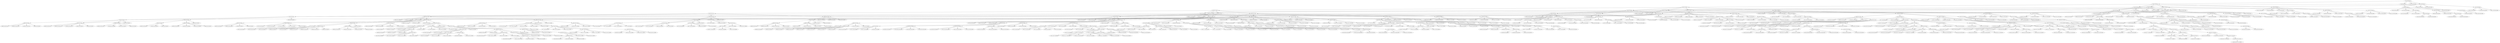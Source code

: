 strict digraph sapling5 {
overlap = none;
// 6: 5 1 1 1 1 1
54 [label="5 4 1 0 0 0 0 n:3"];
54 -> 466514
54 -> 466282
54 -> 466281
54 -> 465965
466514 [label="5 4 3 1 0 0 0 n:3"];
466514 -> 467000
466514 -> 466459
466514 -> 466934
466514 -> 466867
466514 -> 466213
467000 [label="5 4 3 3 1 0 0 n:3"];
467000 -> 467065
467000 -> 466513
467000 -> 466999
467000 -> 466933
467000 -> 466280
467065 [label="5 4 3 3 3 1 0 n:3"];
467065 -> 509271
467065 -> 509215
467065 -> 509135
467065 -> 509067
467065 -> 508998
509271 [label="5 4 3 3 3 3 1 n:3"];
509271 -> 509270
509271 -> 509214
509271 -> 509134
509271 -> 509066
509270 [label="5 4 4 3 3 3 3 n:5"];
509270 -> 511803
509270 -> 511802
509270 -> 511801
511803 [label="8 5 4 4 3 3 3 n:5"];
511803 -> 515658
511803 -> 515613
511803 -> 515577
511803 -> 515576
515658 [label="8 8 5 4 4 3 3 n:6"];
515658 -> 515698
515658 -> 515697
515658 -> 515696
515658 -> 515695
515698 [label="9 8 8 5 4 4 3 h:(11,5)"];
515697 [label="10 8 8 5 4 3 3 h:(11,5)"];
515696 [label="11 8 8 4 4 3 3 h:(11,5)"];
515695 [label="14 8 5 4 4 3 3 h:(8,7)"];
515613 [label="9 8 5 4 3 3 3 n:6"];
515613 -> 515657
515613 -> 515656
515613 -> 515655
515613 -> 515654
515613 -> 515653
515657 [label="9 9 8 5 4 3 3 h:(11,5)"];
515656 [label="10 9 8 5 3 3 3 h:(11,5)"];
515655 [label="11 9 8 4 3 3 3 h:(11,5)"];
515654 [label="14 9 5 4 3 3 3 h:(8,7)"];
515653 [label="15 8 5 4 3 3 3 h:(8,7)"];
515577 [label="10 8 4 4 3 3 3 n:6"];
515577 -> 515612
515577 -> 515611
515577 -> 515610
515577 -> 515609
515612 [label="10 9 8 4 4 3 3 h:(11,5)"];
515611 [label="10 10 8 4 3 3 3 h:(9,6)"];
515610 [label="14 10 4 4 3 3 3 h:(8,7)"];
515609 [label="16 8 4 4 3 3 3 h:(8,7)"];
515576 [label="13 5 4 4 3 3 3 h:(8,7)"];
511802 [label="9 5 4 3 3 3 3 n:5"];
511802 -> 515613
511802 -> 515775
511802 -> 515740
511802 -> 515739
515775 [label="9 9 5 3 3 3 3 n:6"];
515775 -> 515805
515775 -> 515804
515775 -> 515803
515805 [label="9 9 9 5 3 3 3 h:(10,5)"];
515804 [label="11 9 9 3 3 3 3 h:(10,5)"];
515803 [label="15 9 5 3 3 3 3 h:(8,7)"];
515740 [label="10 9 4 3 3 3 3 n:6"];
515740 -> 515774
515740 -> 515773
515740 -> 515772
515740 -> 515771
515774 [label="10 9 9 4 3 3 3 h:(10,5)"];
515773 [label="10 10 9 3 3 3 3 h:(9,6)"];
515772 [label="15 10 4 3 3 3 3 h:(9,6)"];
515771 [label="16 9 4 3 3 3 3 h:(8,7)"];
515739 [label="14 5 4 3 3 3 3 h:(8,7)"];
511801 [label="10 4 4 3 3 3 3 h:(9,7)"];
509214 [label="6 5 4 3 3 3 1 n:3"];
509214 -> 512041
509214 -> 512518
509214 -> 512517
509214 -> 512453
509214 -> 512389
512041 [label="6 5 4 4 3 3 3 n:3"];
512041 -> 512096
512041 -> 512040
512041 -> 511984
512041 -> 512095
512096 [label="6 6 5 4 4 3 3 n:6"];
512096 -> 515847
512096 -> 515846
512096 -> 515845
512096 -> 515844
515847 [label="9 6 6 5 4 4 3 h:(14,4)"];
515846 [label="10 6 6 5 4 3 3 h:(14,4)"];
515845 [label="11 6 6 4 4 3 3 h:(8,7)"];
515844 [label="12 6 5 4 4 3 3 h:(8,7)"];
512040 [label="7 6 5 4 3 3 3 n:6"];
512040 -> 515895
512040 -> 515894
512040 -> 515893
512040 -> 515892
512040 -> 515891
515895 [label="9 7 6 5 4 3 3 h:(14,4)"];
515894 [label="10 7 6 5 3 3 3 h:(14,4)"];
515893 [label="11 7 6 4 3 3 3 h:(8,7)"];
515892 [label="12 7 5 4 3 3 3 h:(8,7)"];
515891 [label="13 6 5 4 3 3 3 h:(8,7)"];
511984 [label="8 6 4 4 3 3 3 n:4"];
511984 -> 516018
511984 -> 515978
511984 -> 515942
511984 -> 515941
516018 [label="8 7 6 4 4 3 3 n:6"];
516018 -> 516063
516018 -> 516062
516018 -> 516061
516018 -> 516060
516018 -> 516059
516063 [label="9 8 7 6 4 4 3 h:(13,4)"];
516062 [label="10 8 7 6 4 3 3 h:(13,4)"];
516061 [label="12 8 7 4 4 3 3 h:(8,7)"];
516060 [label="13 8 6 4 4 3 3 h:(8,7)"];
516059 [label="14 7 6 4 4 3 3 h:(8,7)"];
515978 [label="8 8 6 4 3 3 3 n:6"];
515978 -> 516017
515978 -> 516016
515978 -> 516015
515978 -> 516014
516017 [label="9 8 8 6 4 3 3 h:(11,5)"];
516016 [label="10 8 8 6 3 3 3 h:(11,5)"];
516015 [label="12 8 8 4 3 3 3 h:(11,5)"];
516014 [label="14 8 6 4 3 3 3 h:(8,7)"];
515942 [label="10 8 4 4 3 3 3 n:6"];
515942 -> 515977
515942 -> 515976
515942 -> 515975
515942 -> 515974
515977 [label="10 9 8 4 4 3 3 h:(11,5)"];
515976 [label="10 10 8 4 3 3 3 h:(11,5)"];
515975 [label="14 10 4 4 3 3 3 h:(8,7)"];
515974 [label="16 8 4 4 3 3 3 h:(8,7)"];
515941 [label="12 6 4 4 3 3 3 h:(8,7)"];
512095 [label="9 5 4 4 3 3 3 n:6"];
512095 -> 516102
512095 -> 516101
512095 -> 516100
512095 -> 516099
516102 [label="9 9 5 4 4 3 3 h:(10,6)"];
516101 [label="10 9 5 4 3 3 3 h:(10,6)"];
516100 [label="11 9 4 4 3 3 3 h:(8,7)"];
516099 [label="15 5 4 4 3 3 3 h:(8,7)"];
512518 [label="6 6 5 4 3 3 1 h:FN (0)"];
512517 [label="7 6 5 3 3 3 1 h:FN (0)"];
512453 [label="8 6 4 3 3 3 1 n:3"];
512453 -> 511984
512453 -> 512516
512453 -> 512515
512453 -> 512450
512453 -> 512514
512516 [label="8 6 6 4 3 3 1 h:(13,5)"];
512515 [label="8 7 6 3 3 3 1 h:(13,5)"];
512450 [label="9 8 4 3 3 3 1 h:(11,6)"];
512514 [label="11 6 4 3 3 3 1 n:3"];
512514 -> 516508
512514 -> 516447
512514 -> 516388
512514 -> 516387
512514 -> 516326
516508 [label="11 6 4 4 3 3 3 h:(8,7)"];
516447 [label="11 6 6 4 3 3 1 n:3"];
516447 -> 516507
516447 -> 516506
516447 -> 516445
516447 -> 516505
516447 -> 516385
516507 [label="11 6 6 4 4 3 3 h:(8,7)"];
516506 [label="11 6 6 6 4 3 1 h:(13,4)"];
516445 [label="11 7 6 6 3 3 1 h:(13,4)"];
516505 [label="11 9 6 4 3 3 1 h:(10,6)"];
516385 [label="14 6 6 4 3 3 1 n:5"];
516385 -> 518154
516385 -> 518153
516385 -> 518152
516385 -> 518151
518154 [label="14 6 6 6 4 3 3 h:(13,4)"];
518153 [label="14 8 6 6 4 3 1 h:(13,4)"];
518152 [label="14 9 6 6 3 3 1 h:(13,4)"];
518151 [label="14 11 6 4 3 3 1 n:8"];
518151 -> 520379
518151 -> 520378
518151 -> 520377
518151 -> 520376
520379 [label="14 11 9 6 4 3 3 h:(8,6)"];
520378 [label="14 11 11 6 4 3 1 h:(9,5)"];
520377 [label="14 12 11 6 3 3 1 h:(9,5)"];
520376 [label="14 14 11 4 3 3 1 h:(9,5)"];
516388 [label="11 7 6 3 3 3 1 n:3"];
516388 -> 516446
516388 -> 516445
516388 -> 516444
516388 -> 516443
516388 -> 516384
516446 [label="11 7 6 4 3 3 3 h:(8,7)"];
516444 [label="11 9 7 3 3 3 1 h:(10,6)"];
516443 [label="11 10 6 3 3 3 1 h:(9,6)"];
516384 [label="14 7 6 3 3 3 1 n:5"];
516384 -> 518432
516384 -> 518431
516384 -> 518430
516384 -> 518429
518432 [label="14 7 6 6 3 3 3 h:(13,4)"];
518431 [label="14 8 7 6 3 3 1 h:(13,4)"];
518430 [label="14 11 7 3 3 3 1 n:8"];
518430 -> 520404
518430 -> 520403
518430 -> 520402
520404 [label="14 11 9 7 3 3 3 h:(8,6)"];
520403 [label="14 11 11 7 3 3 1 h:(9,5)"];
520402 [label="15 14 11 3 3 3 1 h:(9,5)"];
518429 [label="14 12 6 3 3 3 1 n:8"];
518429 -> 520429
518429 -> 520377
518429 -> 520428
520429 [label="14 12 9 6 3 3 3 h:(8,6)"];
520428 [label="14 14 12 3 3 3 1 h:(9,5)"];
516387 [label="11 9 4 3 3 3 1 h:(10,6)"];
516326 [label="14 6 4 3 3 3 1 n:5"];
516326 -> 516374
516326 -> 516373
516326 -> 516372
516326 -> 516371
516374 [label="14 6 6 4 3 3 3 h:(8,7)"];
516373 [label="14 8 6 4 3 3 1 n:5"];
516373 -> 518766
516373 -> 518765
516373 -> 518764
516373 -> 518763
516373 -> 518762
518766 [label="14 8 6 6 4 3 3 h:(13,4)"];
518765 [label="14 8 8 6 4 3 1 h:(13,4)"];
518764 [label="14 9 8 6 3 3 1 h:(13,4)"];
518763 [label="14 11 8 4 3 3 1 n:8"];
518763 -> 520460
518763 -> 520459
518763 -> 520458
518763 -> 520457
520460 [label="14 11 9 8 4 3 3 h:(11,4)"];
520459 [label="14 11 11 8 4 3 1 h:(9,5)"];
520458 [label="14 12 11 8 3 3 1 h:(9,5)"];
520457 [label="16 14 11 4 3 3 1 h:(9,5)"];
518762 [label="14 13 6 4 3 3 1 n:7"];
518762 -> 520498
518762 -> 520497
518762 -> 520496
518762 -> 520495
520498 [label="14 13 8 6 4 3 3 n:7"];
520498 -> 521268
520498 -> 521267
520498 -> 521266
520498 -> 521265
521268 [label="14 13 10 8 6 4 3 h:(13,3)"];
521267 [label="14 13 11 8 6 3 3 h:(8,5)"];
521266 [label="14 13 13 8 4 3 3 h:(8,5)"];
521265 [label="15 14 13 6 4 3 3 h:(8,5)"];
520497 [label="14 13 10 6 4 3 1 h:(9,5)"];
520496 [label="14 13 11 6 3 3 1 h:(9,5)"];
520495 [label="14 13 13 4 3 3 1 h:(9,5)"];
516372 [label="14 9 6 3 3 3 1 n:5"];
516372 -> 518808
516372 -> 518764
516372 -> 518807
516372 -> 518806
518808 [label="14 9 6 6 3 3 3 h:(13,4)"];
518807 [label="14 11 9 3 3 3 1 h:(10,5)"];
518806 [label="14 14 6 3 3 3 1 n:7"];
518806 -> 520538
518806 -> 520537
518806 -> 520536
520538 [label="14 14 8 6 3 3 3 n:7"];
520538 -> 521294
520538 -> 521293
520538 -> 521292
521294 [label="14 14 10 8 6 3 3 h:(13,3)"];
521293 [label="14 14 13 8 3 3 3 h:(8,5)"];
521292 [label="15 14 14 6 3 3 3 h:(8,5)"];
520537 [label="14 14 10 6 3 3 1 h:(9,5)"];
520536 [label="14 14 13 3 3 3 1 h:(9,5)"];
516371 [label="14 11 4 3 3 3 1 h:(9,6)"];
512389 [label="9 5 4 3 3 3 1 n:4"];
512389 -> 512447
512389 -> 512446
512389 -> 512445
512389 -> 512444
512389 -> 512443
512447 [label="9 5 5 4 3 3 3 n:6"];
512447 -> 516547
512447 -> 516546
512447 -> 516545
512447 -> 516544
516547 [label="9 9 5 5 4 3 3 h:(14,4)"];
516546 [label="10 9 5 5 3 3 3 h:(10,6)"];
516545 [label="11 9 5 4 3 3 3 h:(8,7)"];
516544 [label="15 5 5 4 3 3 3 h:(8,7)"];
512446 [label="9 7 5 4 3 3 1 n:4"];
512446 -> 516615
512446 -> 516614
512446 -> 516613
512446 -> 516612
512446 -> 516611
512446 -> 516610
516615 [label="9 7 5 5 4 3 3 h:(14,4)"];
516614 [label="9 7 7 5 4 3 1 h:(14,4)"];
516613 [label="9 8 7 5 3 3 1 h:(14,4)"];
516612 [label="9 9 7 4 3 3 1 h:(10,6)"];
516611 [label="11 9 5 4 3 3 1 h:(10,6)"];
516610 [label="13 7 5 4 3 3 1 n:6"];
516610 -> 518858
516610 -> 518857
516610 -> 518856
516610 -> 518855
516610 -> 518854
518858 [label="13 7 7 5 4 3 3 h:(14,4)"];
518857 [label="13 9 7 5 4 3 1 h:(14,4)"];
518856 [label="13 10 7 5 3 3 1 h:(14,4)"];
518855 [label="13 11 7 4 3 3 1 n:8"];
518855 -> 520578
518855 -> 520577
518855 -> 520576
518855 -> 520575
520578 [label="13 11 9 7 4 3 3 h:(8,6)"];
520577 [label="13 11 11 7 4 3 1 h:(9,5)"];
520576 [label="13 12 11 7 3 3 1 h:(9,5)"];
520575 [label="15 13 11 4 3 3 1 h:(9,5)"];
518854 [label="13 13 5 4 3 3 1 n:8"];
518854 -> 520612
518854 -> 520611
518854 -> 520610
518854 -> 520609
520612 [label="13 13 9 5 4 3 3 h:(8,6)"];
520611 [label="13 13 11 5 4 3 1 h:(9,5)"];
520610 [label="13 13 12 5 3 3 1 h:(9,5)"];
520609 [label="13 13 13 4 3 3 1 h:(9,5)"];
512445 [label="9 8 5 3 3 3 1 h:(11,6)"];
512444 [label="9 9 4 3 3 3 1 h:(10,6)"];
512443 [label="13 5 4 3 3 3 1 n:6"];
512443 -> 516658
512443 -> 516597
512443 -> 516657
512443 -> 516656
516658 [label="13 7 5 4 3 3 3 h:(8,7)"];
516597 [label="13 9 5 4 3 3 1 h:(10,6)"];
516657 [label="13 10 5 3 3 3 1 h:(9,6)"];
516656 [label="13 11 4 3 3 3 1 h:(9,6)"];
509134 [label="7 5 3 3 3 3 1 n:3"];
509134 -> 511985
509134 -> 512517
509134 -> 512701
509134 -> 512700
511985 [label="7 5 4 3 3 3 3 n:4"];
511985 -> 512036
511985 -> 512035
511985 -> 512034
511985 -> 512033
512036 [label="7 7 5 4 3 3 3 n:6"];
512036 -> 516601
512036 -> 516697
512036 -> 516696
512036 -> 516658
516601 [label="9 7 7 5 4 3 3 h:(14,4)"];
516697 [label="10 7 7 5 3 3 3 h:(14,4)"];
516696 [label="11 7 7 4 3 3 3 h:(8,7)"];
512035 [label="8 7 5 3 3 3 3 n:6"];
512035 -> 516734
512035 -> 516733
512035 -> 516732
512035 -> 516731
516734 [label="9 8 7 5 3 3 3 h:(14,4)"];
516733 [label="11 8 7 3 3 3 3 h:(8,7)"];
516732 [label="13 8 5 3 3 3 3 h:(8,7)"];
516731 [label="14 7 5 3 3 3 3 h:(8,7)"];
512034 [label="9 7 4 3 3 3 3 n:6"];
512034 -> 516771
512034 -> 516770
512034 -> 516769
512034 -> 516768
516771 [label="9 9 7 4 3 3 3 h:(10,6)"];
516770 [label="10 9 7 3 3 3 3 h:(10,6)"];
516769 [label="13 9 4 3 3 3 3 h:(10,6)"];
516768 [label="15 7 4 3 3 3 3 h:(8,7)"];
512033 [label="11 5 4 3 3 3 3 h:(8,7)"];
512701 [label="8 7 3 3 3 3 1 n:4"];
512701 -> 512035
512701 -> 512748
512701 -> 512747
512701 -> 512746
512748 [label="8 7 7 3 3 3 1 h:(12,5)"];
512747 [label="11 8 3 3 3 3 1 h:(11,6)"];
512746 [label="12 7 3 3 3 3 1 n:7"];
512746 -> 516800
512746 -> 516799
512746 -> 516798
516800 [label="12 8 7 3 3 3 3 n:7"];
516800 -> 519046
516800 -> 519045
516800 -> 519044
519046 [label="12 10 8 7 3 3 3 h:(12,4)"];
519045 [label="14 12 8 3 3 3 3 h:(8,6)"];
519044 [label="15 12 7 3 3 3 3 h:(8,6)"];
516799 [label="12 10 7 3 3 3 1 h:(9,6)"];
516798 [label="14 12 3 3 3 3 1 h:(9,6)"];
512700 [label="10 5 3 3 3 3 1 h:(9,7)"];
509066 [label="8 4 3 3 3 3 1 n:5"];
509066 -> 512797
509066 -> 512796
509066 -> 512795
509066 -> 512794
512797 [label="8 6 4 3 3 3 3 n:5"];
512797 -> 516893
512797 -> 516858
512797 -> 516857
512797 -> 516856
516893 [label="8 8 6 4 3 3 3 n:6"];
516893 -> 516932
516893 -> 516931
516893 -> 516930
516893 -> 516929
516932 [label="9 8 8 6 4 3 3 h:(11,5)"];
516931 [label="10 8 8 6 3 3 3 h:(11,5)"];
516930 [label="12 8 8 4 3 3 3 h:(11,5)"];
516929 [label="14 8 6 4 3 3 3 h:(8,7)"];
516858 [label="9 8 6 3 3 3 3 n:6"];
516858 -> 516892
516858 -> 516891
516858 -> 516890
516858 -> 516889
516892 [label="9 9 8 6 3 3 3 h:(11,5)"];
516891 [label="12 9 8 3 3 3 3 h:(11,5)"];
516890 [label="14 9 6 3 3 3 3 h:(8,7)"];
516889 [label="15 8 6 3 3 3 3 h:(8,7)"];
516857 [label="11 8 4 3 3 3 3 h:(8,7)"];
516856 [label="13 6 4 3 3 3 3 h:(8,7)"];
512796 [label="8 8 4 3 3 3 1 h:(11,6)"];
512795 [label="9 8 3 3 3 3 1 h:(11,6)"];
512794 [label="13 4 3 3 3 3 1 h:(9,7)"];
509215 [label="5 4 4 3 3 3 0 n:3"];
509215 -> 509270
509215 -> 509213
509215 -> 509133
509215 -> 509065
509213 [label="6 5 4 4 3 3 0 n:3"];
509213 -> 512041
509213 -> 513328
509213 -> 513327
509213 -> 513263
509213 -> 513198
513328 [label="6 6 5 4 4 3 0 h:(14,5)"];
513327 [label="7 6 5 4 3 3 0 h:(14,5)"];
513263 [label="8 6 4 4 3 3 0 n:4"];
513263 -> 513322
513263 -> 513321
513263 -> 513320
513263 -> 513319
513263 -> 513318
513322 [label="8 6 4 4 4 3 3 n:5"];
513322 -> 516976
513322 -> 516975
513322 -> 516974
513322 -> 516973
516976 [label="8 8 6 4 4 4 3 n:5"];
516976 -> 519090
516976 -> 519089
516976 -> 519088
516976 -> 519087
519090 [label="8 8 8 6 4 4 4 h:(13,4)"];
519089 [label="9 8 8 6 4 4 3 h:(11,5)"];
519088 [label="11 8 8 4 4 4 3 h:(8,7)"];
519087 [label="13 8 6 4 4 4 3 h:(8,7)"];
516975 [label="9 8 6 4 4 3 3 n:5"];
516975 -> 519089
516975 -> 519138
516975 -> 519137
516975 -> 519136
516975 -> 519135
519138 [label="9 9 8 6 4 3 3 h:(13,4)"];
519137 [label="11 9 8 4 4 3 3 h:(11,5)"];
519136 [label="13 9 6 4 4 3 3 h:(8,7)"];
519135 [label="14 8 6 4 4 3 3 h:(8,7)"];
516974 [label="11 8 4 4 4 3 3 h:(8,7)"];
516973 [label="13 6 4 4 4 3 3 h:(8,7)"];
513321 [label="8 7 6 4 4 3 0 h:(13,5)"];
513320 [label="8 8 6 4 3 3 0 h:(13,5)"];
513319 [label="10 8 4 4 3 3 0 h:(11,6)"];
513318 [label="12 6 4 4 3 3 0 n:7"];
513318 -> 517018
513318 -> 517017
513318 -> 517016
513318 -> 517015
517018 [label="12 7 6 4 4 3 3 n:7"];
517018 -> 519173
517018 -> 519172
517018 -> 519171
517018 -> 519170
519173 [label="12 10 7 6 4 4 3 h:(13,4)"];
519172 [label="12 11 7 6 4 3 3 h:(8,6)"];
519171 [label="13 12 7 4 4 3 3 h:(8,6)"];
519170 [label="14 12 6 4 4 3 3 h:(8,6)"];
517017 [label="12 10 6 4 4 3 0 n:9"];
517017 -> 519201
517017 -> 519200
517017 -> 519199
517017 -> 519198
519201 [label="12 10 9 6 4 4 3 h:(10,5)"];
519200 [label="12 12 10 6 4 4 0 h:(10,5)"];
519199 [label="13 12 10 6 4 3 0 h:(10,5)"];
519198 [label="15 12 10 4 4 3 0 h:(10,5)"];
517016 [label="12 11 6 4 3 3 0 n:9"];
517016 -> 519229
517016 -> 519228
517016 -> 519227
517016 -> 519226
519229 [label="12 11 9 6 4 3 3 h:(10,5)"];
519228 [label="12 12 11 6 4 3 0 h:(10,5)"];
519227 [label="13 12 11 6 3 3 0 h:(10,5)"];
519226 [label="15 12 11 4 3 3 0 h:(10,5)"];
517015 [label="13 12 4 4 3 3 0 n:9"];
517015 -> 519253
517015 -> 519252
517015 -> 519251
519253 [label="13 12 9 4 4 3 3 h:(10,5)"];
519252 [label="13 12 12 4 4 3 0 h:(10,5)"];
519251 [label="13 13 12 4 3 3 0 h:(10,5)"];
513198 [label="9 5 4 4 3 3 0 n:4"];
513198 -> 513257
513198 -> 513256
513198 -> 513255
513198 -> 513254
513198 -> 513253
513257 [label="9 5 4 4 4 3 3 n:6"];
513257 -> 517074
513257 -> 517073
513257 -> 517072
513257 -> 517071
517074 [label="9 9 5 4 4 4 3 h:(10,6)"];
517073 [label="10 9 5 4 4 3 3 h:(10,6)"];
517072 [label="11 9 4 4 4 3 3 h:(10,6)"];
517071 [label="15 5 4 4 4 3 3 h:(8,7)"];
513256 [label="9 7 5 4 4 3 0 n:4"];
513256 -> 517142
513256 -> 517141
513256 -> 517140
513256 -> 517139
513256 -> 517138
513256 -> 517137
517142 [label="9 7 5 4 4 4 3 n:6"];
517142 -> 519298
517142 -> 519297
517142 -> 519296
517142 -> 519295
517142 -> 519294
519298 [label="9 9 7 5 4 4 4 h:(14,4)"];
519297 [label="10 9 7 5 4 4 3 h:(14,4)"];
519296 [label="11 9 7 4 4 4 3 h:(8,7)"];
519295 [label="13 9 5 4 4 4 3 h:(8,7)"];
519294 [label="15 7 5 4 4 4 3 h:(8,7)"];
517141 [label="9 7 7 5 4 4 0 h:(14,4)"];
517140 [label="9 8 7 5 4 3 0 h:(14,4)"];
517139 [label="9 9 7 4 4 3 0 h:(10,6)"];
517138 [label="11 9 5 4 4 3 0 h:(10,6)"];
517137 [label="13 7 5 4 4 3 0 n:6"];
517137 -> 519348
517137 -> 519347
517137 -> 519346
517137 -> 519345
517137 -> 519344
519348 [label="13 7 6 5 4 4 3 h:(14,4)"];
519347 [label="13 9 7 5 4 4 0 h:(14,4)"];
519346 [label="13 10 7 5 4 3 0 h:(14,4)"];
519345 [label="13 11 7 4 4 3 0 n:8"];
519345 -> 520644
519345 -> 520643
519345 -> 520642
519345 -> 520641
520644 [label="13 11 8 7 4 4 3 h:(8,6)"];
520643 [label="13 11 11 7 4 4 0 n:8"];
520643 -> 521319
520643 -> 521318
520643 -> 521317
521319 [label="13 11 11 8 7 4 4 h:(8,5)"];
521318 [label="13 12 11 11 7 4 0 h:(10,4)"];
521317 [label="15 13 11 11 4 4 0 h:(10,4)"];
520642 [label="13 12 11 7 4 3 0 n:8"];
520642 -> 521350
520642 -> 521318
520642 -> 521349
520642 -> 521348
521350 [label="13 12 11 8 7 4 3 h:(8,5)"];
521349 [label="13 12 12 11 7 3 0 h:(10,4)"];
521348 [label="15 13 12 11 4 3 0 h:(10,4)"];
520641 [label="15 13 11 4 4 3 0 n:8"];
520641 -> 521373
520641 -> 521317
520641 -> 521348
521373 [label="15 13 11 8 4 4 3 h:(8,5)"];
519344 [label="13 13 5 4 4 3 0 n:6"];
519344 -> 520699
519344 -> 520698
519344 -> 520697
519344 -> 520653
520699 [label="13 13 6 5 4 4 3 h:(8,6)"];
520698 [label="13 13 9 5 4 4 0 h:(10,5)"];
520697 [label="13 13 10 5 4 3 0 h:(10,5)"];
520653 [label="13 13 11 4 4 3 0 h:(10,5)"];
513255 [label="9 8 5 4 3 3 0 h:(11,6)"];
513254 [label="9 9 4 4 3 3 0 h:(10,6)"];
513253 [label="13 5 4 4 3 3 0 n:6"];
513253 -> 517184
513253 -> 517124
513253 -> 517183
513253 -> 517182
517184 [label="13 6 5 4 4 3 3 h:(8,7)"];
517124 [label="13 9 5 4 4 3 0 h:(10,6)"];
517183 [label="13 10 5 4 3 3 0 h:(10,6)"];
517182 [label="13 11 4 4 3 3 0 h:(10,6)"];
509133 [label="7 5 4 3 3 3 0 n:3"];
509133 -> 511985
509133 -> 513327
509133 -> 513675
509133 -> 513614
509133 -> 513585
513675 [label="7 7 5 3 3 3 0 h:(14,5)"];
513614 [label="8 7 4 3 3 3 0 n:4"];
513614 -> 511980
513614 -> 513670
513614 -> 513669
513614 -> 513668
513614 -> 513667
511980 [label="8 7 4 4 3 3 3 n:5"];
511980 -> 517227
511980 -> 517226
511980 -> 517225
511980 -> 517224
517227 [label="8 8 7 4 4 3 3 n:5"];
517227 -> 519663
517227 -> 519662
517227 -> 519661
517227 -> 519660
519663 [label="8 8 8 7 4 4 3 h:(11,5)"];
519662 [label="9 8 8 7 4 3 3 h:(11,5)"];
519661 [label="12 8 8 4 4 3 3 h:(11,5)"];
519660 [label="13 8 7 4 4 3 3 h:(8,7)"];
517226 [label="9 8 7 4 3 3 3 n:5"];
517226 -> 519662
517226 -> 519710
517226 -> 519709
517226 -> 519708
517226 -> 519707
519710 [label="9 9 8 7 3 3 3 h:(11,5)"];
519709 [label="12 9 8 4 3 3 3 h:(11,5)"];
519708 [label="13 9 7 4 3 3 3 h:(8,7)"];
519707 [label="14 8 7 4 3 3 3 h:(8,7)"];
517225 [label="12 8 4 4 3 3 3 h:(8,7)"];
517224 [label="13 7 4 4 3 3 3 h:(8,7)"];
513670 [label="8 7 7 4 3 3 0 h:(12,5)"];
513669 [label="8 8 7 3 3 3 0 h:(12,5)"];
513668 [label="11 8 4 3 3 3 0 h:(11,6)"];
513667 [label="12 7 4 3 3 3 0 n:7"];
513667 -> 517268
513667 -> 517267
513667 -> 517266
513667 -> 517265
517268 [label="12 7 7 4 3 3 3 n:7"];
517268 -> 519739
517268 -> 519738
517268 -> 519737
519739 [label="12 10 7 7 4 3 3 h:(12,4)"];
519738 [label="12 11 7 7 3 3 3 h:(12,4)"];
519737 [label="14 12 7 4 3 3 3 h:(8,6)"];
517267 [label="12 10 7 4 3 3 0 n:9"];
517267 -> 519766
517267 -> 519765
517267 -> 519764
517267 -> 519763
519766 [label="12 10 9 7 4 3 3 h:(10,5)"];
519765 [label="12 12 10 7 4 3 0 h:(10,5)"];
519764 [label="13 12 10 7 3 3 0 h:(10,5)"];
519763 [label="16 12 10 4 3 3 0 h:(10,5)"];
517266 [label="12 11 7 3 3 3 0 n:9"];
517266 -> 519787
517266 -> 519786
517266 -> 519785
519787 [label="12 11 9 7 3 3 3 h:(10,5)"];
519786 [label="12 12 11 7 3 3 0 h:(10,5)"];
519785 [label="16 12 11 3 3 3 0 h:(10,5)"];
517265 [label="14 12 4 3 3 3 0 n:9"];
517265 -> 519811
517265 -> 519810
517265 -> 519809
519811 [label="14 12 9 4 3 3 3 h:(10,5)"];
519810 [label="14 12 12 4 3 3 0 h:(10,5)"];
519809 [label="14 13 12 3 3 3 0 h:(10,5)"];
513585 [label="10 5 4 3 3 3 0 n:9"];
513585 -> 512419
513585 -> 513613
513585 -> 513612
513585 -> 513611
512419 [label="10 9 5 4 3 3 3 h:(10,6)"];
513613 [label="12 10 5 4 3 3 0 h:(10,6)"];
513612 [label="13 10 5 3 3 3 0 h:(10,6)"];
513611 [label="14 10 4 3 3 3 0 h:(10,6)"];
509065 [label="8 4 4 3 3 3 0 n:5"];
509065 -> 511803
509065 -> 513720
509065 -> 513719
509065 -> 513718
513720 [label="8 8 4 4 3 3 0 h:(11,6)"];
513719 [label="9 8 4 3 3 3 0 h:(11,6)"];
513718 [label="13 4 4 3 3 3 0 n:6"];
513718 -> 517321
513718 -> 517320
513718 -> 517319
517321 [label="13 6 4 4 3 3 3 h:(8,7)"];
517320 [label="13 9 4 4 3 3 0 n:6"];
517320 -> 519851
517320 -> 519850
517320 -> 519849
517320 -> 519848
519851 [label="13 9 6 4 4 3 3 h:(8,7)"];
519850 [label="13 9 9 4 4 3 0 h:(10,5)"];
519849 [label="13 10 9 4 3 3 0 h:(10,5)"];
519848 [label="15 13 4 4 3 3 0 n:7"];
519848 -> 520731
519848 -> 520730
519848 -> 520729
520731 [label="15 13 7 4 4 3 3 h:(8,6)"];
520730 [label="15 13 10 4 4 3 0 n:9"];
520730 -> 521397
520730 -> 521396
520730 -> 521395
521397 [label="15 13 10 9 4 4 3 h:(10,4)"];
521396 [label="15 13 12 10 4 4 0 h:(10,4)"];
521395 [label="15 13 13 10 4 3 0 h:(10,4)"];
520729 [label="15 13 11 4 3 3 0 n:9"];
520729 -> 521421
520729 -> 521420
520729 -> 521419
521421 [label="15 13 11 9 4 3 3 h:(10,4)"];
521420 [label="15 13 12 11 4 3 0 h:(10,4)"];
521419 [label="15 13 13 11 3 3 0 h:(10,4)"];
517319 [label="13 10 4 3 3 3 0 n:9"];
517319 -> 519875
517319 -> 519874
517319 -> 519873
519875 [label="13 10 9 4 3 3 3 h:(10,5)"];
519874 [label="13 12 10 4 3 3 0 h:(10,5)"];
519873 [label="13 13 10 3 3 3 0 h:(10,5)"];
509135 [label="6 5 4 3 3 1 0 n:3"];
509135 -> 509214
509135 -> 509213
509135 -> 509212
509135 -> 509132
509135 -> 509064
509135 -> 509211
509212 [label="6 6 5 4 3 1 0 h:(14,5)"];
509132 [label="7 6 5 3 3 1 0 h:(14,5)"];
509064 [label="8 6 4 3 3 1 0 n:3"];
509064 -> 512453
509064 -> 513263
509064 -> 514068
509064 -> 514067
509064 -> 514066
509064 -> 514031
514068 [label="8 6 6 4 3 1 0 h:(13,5)"];
514067 [label="8 7 6 3 3 1 0 h:(13,5)"];
514066 [label="9 8 4 3 3 1 0 h:(11,6)"];
514031 [label="11 6 4 3 3 1 0 n:9"];
514031 -> 514065
514031 -> 514064
514031 -> 514063
514031 -> 514062
514031 -> 514061
514065 [label="11 9 6 4 3 3 1 h:(10,6)"];
514064 [label="11 10 6 4 3 3 0 h:(10,6)"];
514063 [label="12 11 6 4 3 1 0 h:(10,6)"];
514062 [label="13 11 6 3 3 1 0 h:(10,6)"];
514061 [label="15 11 4 3 3 1 0 h:(10,6)"];
509211 [label="9 5 4 3 3 1 0 n:3"];
509211 -> 512389
509211 -> 513198
509211 -> 514395
509211 -> 514394
509211 -> 514066
509211 -> 514360
514395 [label="9 6 5 4 3 1 0 h:(14,5)"];
514394 [label="9 7 5 3 3 1 0 h:(14,5)"];
514360 [label="12 5 4 3 3 1 0 n:9"];
514360 -> 512418
514360 -> 513613
514360 -> 514393
514360 -> 514392
514360 -> 514391
512418 [label="12 9 5 4 3 3 1 h:(10,6)"];
514393 [label="12 12 5 4 3 1 0 h:(10,6)"];
514392 [label="13 12 5 3 3 1 0 h:(10,6)"];
514391 [label="14 12 4 3 3 1 0 h:(10,6)"];
509067 [label="7 5 3 3 3 1 0 n:3"];
509067 -> 509134
509067 -> 509133
509067 -> 509132
509067 -> 509063
509067 -> 509131
509063 [label="8 7 3 3 3 1 0 n:4"];
509063 -> 512801
509063 -> 513470
509063 -> 514477
509063 -> 514476
509063 -> 514449
512801 [label="8 7 4 3 3 3 1 n:4"];
512801 -> 511887
512801 -> 512858
512801 -> 512857
512801 -> 512856
512801 -> 512855
511887 [label="8 7 5 4 3 3 3 n:6"];
511887 -> 517493
511887 -> 517492
511887 -> 517491
511887 -> 517490
511887 -> 517489
517493 [label="9 8 7 5 4 3 3 h:(14,4)"];
517492 [label="10 8 7 5 3 3 3 h:(14,4)"];
517491 [label="11 8 7 4 3 3 3 h:(8,7)"];
517490 [label="13 8 5 4 3 3 3 h:(8,7)"];
517489 [label="14 7 5 4 3 3 3 h:(8,7)"];
512858 [label="8 7 7 4 3 3 1 h:(12,5)"];
512857 [label="8 8 7 3 3 3 1 h:(12,5)"];
512856 [label="11 8 4 3 3 3 1 n:8"];
512856 -> 517524
512856 -> 517523
512856 -> 517522
512856 -> 517521
517524 [label="11 9 8 4 3 3 3 h:(11,5)"];
517523 [label="11 11 8 4 3 3 1 h:(9,6)"];
517522 [label="12 11 8 3 3 3 1 h:(9,6)"];
517521 [label="16 11 4 3 3 3 1 h:(9,6)"];
512855 [label="12 7 4 3 3 3 1 n:7"];
512855 -> 517561
512855 -> 517560
512855 -> 517559
512855 -> 517558
517561 [label="12 8 7 4 3 3 3 n:7"];
517561 -> 519908
517561 -> 519907
517561 -> 519906
517561 -> 519905
519908 [label="12 10 8 7 4 3 3 h:(12,4)"];
519907 [label="12 11 8 7 3 3 3 h:(8,6)"];
519906 [label="14 12 8 4 3 3 3 h:(8,6)"];
519905 [label="15 12 7 4 3 3 3 h:(8,6)"];
517560 [label="12 10 7 4 3 3 1 h:(9,6)"];
517559 [label="12 11 7 3 3 3 1 h:(9,6)"];
517558 [label="14 12 4 3 3 3 1 h:(9,6)"];
513470 [label="8 7 5 3 3 3 0 n:4"];
513470 -> 511887
513470 -> 513524
513470 -> 513468
513470 -> 513523
513470 -> 513522
513524 [label="8 7 7 5 3 3 0 h:(14,4)"];
513468 [label="9 8 7 3 3 3 0 h:(12,5)"];
513523 [label="11 8 5 3 3 3 0 n:4"];
513523 -> 517633
513523 -> 517632
513523 -> 517631
513523 -> 517630
513523 -> 517629
517633 [label="11 8 5 4 3 3 3 h:(8,7)"];
517632 [label="11 8 7 5 3 3 0 h:(14,4)"];
517631 [label="11 9 8 3 3 3 0 h:(10,6)"];
517630 [label="12 11 5 3 3 3 0 h:(10,6)"];
517629 [label="15 8 5 3 3 3 0 n:5"];
517629 -> 519953
517629 -> 519952
517629 -> 519951
517629 -> 519950
519953 [label="15 8 5 5 3 3 3 h:(14,4)"];
519952 [label="15 8 8 5 3 3 0 h:(11,5)"];
519951 [label="15 10 8 3 3 3 0 h:(11,5)"];
519950 [label="15 13 5 3 3 3 0 n:6"];
519950 -> 520770
519950 -> 520769
519950 -> 520768
520770 [label="15 13 6 5 3 3 3 h:(8,6)"];
520769 [label="15 13 9 5 3 3 0 h:(10,5)"];
520768 [label="15 13 11 3 3 3 0 h:(10,5)"];
513522 [label="12 7 5 3 3 3 0 n:7"];
513522 -> 517669
513522 -> 517668
513522 -> 517667
513522 -> 517666
517669 [label="12 7 7 5 3 3 3 h:(14,4)"];
517668 [label="12 10 7 5 3 3 0 h:(14,4)"];
517667 [label="12 12 7 3 3 3 0 n:7"];
517667 -> 520068
517667 -> 520067
517667 -> 520066
520068 [label="12 12 7 7 3 3 3 h:(12,4)"];
520067 [label="12 12 10 7 3 3 0 h:(12,4)"];
520066 [label="14 12 12 3 3 3 0 h:(10,5)"];
517666 [label="14 12 5 3 3 3 0 n:7"];
517666 -> 520098
517666 -> 520097
517666 -> 520066
520098 [label="14 12 7 5 3 3 3 h:(8,6)"];
520097 [label="14 12 10 5 3 3 0 h:(10,5)"];
514477 [label="8 7 7 3 3 1 0 h:(12,5)"];
514476 [label="11 8 3 3 3 1 0 h:(11,6)"];
514449 [label="12 7 3 3 3 1 0 n:9"];
514449 -> 512588
514449 -> 514475
514449 -> 514474
514449 -> 514473
512588 [label="12 9 7 3 3 3 1 h:(10,6)"];
514475 [label="12 10 7 3 3 3 0 h:(10,6)"];
514474 [label="12 12 7 3 3 1 0 h:(10,6)"];
514473 [label="16 12 3 3 3 1 0 h:(10,6)"];
509131 [label="10 5 3 3 3 1 0 n:9"];
509131 -> 514536
509131 -> 514535
509131 -> 514534
509131 -> 514533
514536 [label="10 9 5 3 3 3 1 h:(10,6)"];
514535 [label="10 10 5 3 3 3 0 h:(10,6)"];
514534 [label="12 10 5 3 3 1 0 h:(10,6)"];
514533 [label="14 10 3 3 3 1 0 h:(10,6)"];
508998 [label="8 4 3 3 3 1 0 n:3"];
508998 -> 509066
508998 -> 509065
508998 -> 509064
508998 -> 509063
508998 -> 509062
509062 [label="11 4 3 3 3 1 0 n:9"];
509062 -> 514566
509062 -> 514565
509062 -> 514564
509062 -> 514563
514566 [label="11 9 4 3 3 3 1 h:(10,6)"];
514565 [label="11 10 4 3 3 3 0 h:(10,6)"];
514564 [label="12 11 4 3 3 1 0 h:(10,6)"];
514563 [label="13 11 3 3 3 1 0 h:(10,6)"];
466513 [label="5 4 4 3 3 0 0 n:3"];
466513 -> 509215
466513 -> 509718
466513 -> 509653
466513 -> 509598
509718 [label="6 5 4 4 3 0 0 n:3"];
509718 -> 509213
509718 -> 509784
509718 -> 509717
509718 -> 509652
509718 -> 509783
509784 [label="6 6 5 4 4 0 0 h:(14,5)"];
509717 [label="7 6 5 4 3 0 0 h:(14,5)"];
509652 [label="8 6 4 4 3 0 0 n:3"];
509652 -> 513263
509652 -> 514743
509652 -> 514742
509652 -> 514741
509652 -> 514712
514743 [label="8 6 6 4 4 0 0 h:(13,5)"];
514742 [label="8 7 6 4 3 0 0 h:(13,5)"];
514741 [label="9 8 4 4 3 0 0 h:(11,6)"];
514712 [label="11 6 4 4 3 0 0 n:9"];
514712 -> 514740
514712 -> 514739
514712 -> 514738
514712 -> 514737
514740 [label="11 9 6 4 4 3 0 h:(10,6)"];
514739 [label="12 11 6 4 4 0 0 h:(10,6)"];
514738 [label="13 11 6 4 3 0 0 h:(10,6)"];
514737 [label="15 11 4 4 3 0 0 h:(10,6)"];
509783 [label="9 5 4 4 3 0 0 n:3"];
509783 -> 513198
509783 -> 514976
509783 -> 514975
509783 -> 514741
509783 -> 514946
514976 [label="9 6 5 4 4 0 0 h:(14,5)"];
514975 [label="9 7 5 4 3 0 0 h:(14,5)"];
514946 [label="12 5 4 4 3 0 0 n:9"];
514946 -> 513227
514946 -> 514974
514946 -> 514973
514946 -> 514972
513227 [label="12 9 5 4 4 3 0 h:(10,6)"];
514974 [label="12 12 5 4 4 0 0 h:(10,6)"];
514973 [label="13 12 5 4 3 0 0 h:(10,6)"];
514972 [label="14 12 4 4 3 0 0 h:(10,6)"];
509653 [label="7 5 4 3 3 0 0 n:3"];
509653 -> 509133
509653 -> 509717
509653 -> 509716
509653 -> 509651
509653 -> 509715
509716 [label="7 7 5 3 3 0 0 h:(14,5)"];
509651 [label="8 7 4 3 3 0 0 n:3"];
509651 -> 513614
509651 -> 514742
509651 -> 515089
509651 -> 515088
509651 -> 515060
515089 [label="8 7 7 3 3 0 0 h:(12,5)"];
515088 [label="10 8 4 3 3 0 0 h:(11,6)"];
515060 [label="11 7 4 3 3 0 0 n:9"];
515060 -> 515087
515060 -> 515086
515060 -> 515085
515060 -> 515084
515087 [label="11 9 7 4 3 3 0 h:(10,6)"];
515086 [label="12 11 7 4 3 0 0 h:(10,6)"];
515085 [label="13 11 7 3 3 0 0 h:(10,6)"];
515084 [label="16 11 4 3 3 0 0 h:(10,6)"];
509715 [label="10 5 4 3 3 0 0 n:9"];
509715 -> 514103
509715 -> 515117
509715 -> 515116
509715 -> 515115
514103 [label="10 9 5 4 3 3 0 h:(10,6)"];
515117 [label="12 10 5 4 3 0 0 h:(10,6)"];
515116 [label="13 10 5 3 3 0 0 h:(10,6)"];
515115 [label="14 10 4 3 3 0 0 h:(10,6)"];
509598 [label="8 4 4 3 3 0 0 n:3"];
509598 -> 509065
509598 -> 509652
509598 -> 509651
509598 -> 509650
509650 [label="11 4 4 3 3 0 0 n:9"];
509650 -> 515141
509650 -> 515140
509650 -> 515139
515141 [label="11 9 4 4 3 3 0 h:(10,6)"];
515140 [label="12 11 4 4 3 0 0 h:(10,6)"];
515139 [label="13 11 4 3 3 0 0 h:(10,6)"];
466999 [label="6 5 4 3 1 0 0 n:3"];
466999 -> 509135
466999 -> 509718
466999 -> 510185
466999 -> 510184
466999 -> 510110
466999 -> 510036
510185 [label="6 6 5 4 1 0 0 h:(14,5)"];
510184 [label="7 6 5 3 1 0 0 h:(14,5)"];
510110 [label="8 6 4 3 1 0 0 n:5"];
510110 -> 509200
510110 -> 510173
510110 -> 510172
510110 -> 510171
510110 -> 510170
510110 -> 510169
509200 [label="8 6 5 4 3 1 0 h:(14,5)"];
510173 [label="8 6 6 4 3 0 0 h:(13,5)"];
510172 [label="8 8 6 4 1 0 0 h:(11,6)"];
510171 [label="9 8 6 3 1 0 0 h:(11,6)"];
510170 [label="11 8 4 3 1 0 0 h:(11,6)"];
510169 [label="13 6 4 3 1 0 0 n:6"];
510169 -> 515193
510169 -> 515192
510169 -> 515191
510169 -> 515190
510169 -> 515189
515193 [label="13 6 6 4 3 1 0 h:(13,5)"];
515192 [label="13 7 6 4 3 0 0 h:(13,5)"];
515191 [label="13 9 6 4 1 0 0 h:(13,5)"];
515190 [label="13 10 6 3 1 0 0 h:(13,5)"];
515189 [label="13 12 4 3 1 0 0 n:9"];
515189 -> 517715
515189 -> 517714
515189 -> 517713
515189 -> 517712
517715 [label="13 12 9 4 3 1 0 h:(10,5)"];
517714 [label="13 12 10 4 3 0 0 h:(10,5)"];
517713 [label="13 12 12 4 1 0 0 h:(10,5)"];
517712 [label="13 13 12 3 1 0 0 h:(10,5)"];
510036 [label="9 5 4 3 1 0 0 n:3"];
510036 -> 509211
510036 -> 509783
510036 -> 510109
510036 -> 510108
510036 -> 510107
510036 -> 510106
510109 [label="9 6 5 4 1 0 0 h:(14,5)"];
510108 [label="9 7 5 3 1 0 0 h:(14,5)"];
510107 [label="9 8 4 3 1 0 0 h:(11,6)"];
510106 [label="12 5 4 3 1 0 0 n:9"];
510106 -> 514102
510106 -> 515117
510106 -> 515233
510106 -> 515232
510106 -> 515231
514102 [label="12 9 5 4 3 1 0 h:(10,6)"];
515233 [label="12 12 5 4 1 0 0 h:(10,6)"];
515232 [label="13 12 5 3 1 0 0 h:(10,6)"];
515231 [label="14 12 4 3 1 0 0 h:(10,6)"];
466933 [label="7 5 3 3 1 0 0 n:6"];
466933 -> 510235
466933 -> 510234
466933 -> 510233
466933 -> 510232
466933 -> 510231
510235 [label="7 6 5 3 3 1 0 h:(14,5)"];
510234 [label="7 7 5 3 3 0 0 h:(14,5)"];
510233 [label="9 7 5 3 1 0 0 h:(14,5)"];
510232 [label="11 7 3 3 1 0 0 n:8"];
510232 -> 515265
510232 -> 515264
510232 -> 515263
510232 -> 515262
515265 [label="11 8 7 3 3 1 0 h:(12,5)"];
515264 [label="11 9 7 3 3 0 0 h:(12,5)"];
515263 [label="11 11 7 3 1 0 0 h:(12,5)"];
515262 [label="15 11 3 3 1 0 0 n:9"];
515262 -> 517739
515262 -> 517738
515262 -> 517737
517739 [label="15 11 9 3 3 1 0 h:(10,5)"];
517738 [label="15 11 10 3 3 0 0 h:(10,5)"];
517737 [label="15 12 11 3 1 0 0 h:(10,5)"];
510231 [label="13 5 3 3 1 0 0 n:6"];
510231 -> 515320
510231 -> 515319
510231 -> 515318
510231 -> 515274
515320 [label="13 6 5 3 3 1 0 n:7"];
515320 -> 517784
515320 -> 517783
515320 -> 517782
515320 -> 517781
515320 -> 517780
517784 [label="13 7 6 5 3 3 1 h:(14,4)"];
517783 [label="13 8 6 5 3 3 0 h:(14,4)"];
517782 [label="13 10 6 5 3 1 0 h:(14,4)"];
517781 [label="13 12 6 3 3 1 0 n:7"];
517781 -> 520136
517781 -> 520135
517781 -> 520134
517781 -> 520133
520136 [label="13 12 7 6 3 3 1 h:(13,4)"];
520135 [label="13 12 8 6 3 3 0 h:(13,4)"];
520134 [label="13 12 10 6 3 1 0 h:(13,4)"];
520133 [label="13 13 12 3 3 1 0 n:9"];
520133 -> 520794
520133 -> 520793
520133 -> 520792
520794 [label="13 13 12 9 3 3 1 h:(10,4)"];
520793 [label="13 13 12 10 3 3 0 h:(10,4)"];
520792 [label="13 13 12 12 3 1 0 h:(10,4)"];
517780 [label="13 13 5 3 3 1 0 n:7"];
517780 -> 520174
517780 -> 520173
517780 -> 520172
517780 -> 520133
520174 [label="13 13 7 5 3 3 1 n:7"];
520174 -> 520830
520174 -> 520829
520174 -> 520828
520174 -> 520827
520830 [label="13 13 8 7 5 3 3 h:(14,3)"];
520829 [label="13 13 10 7 5 3 1 h:(14,3)"];
520828 [label="13 13 12 7 3 3 1 n:8"];
520828 -> 521446
520828 -> 521445
520828 -> 521444
521446 [label="13 13 12 9 7 3 3 h:(12,3)"];
521445 [label="13 13 12 11 7 3 1 h:(9,4)"];
521444 [label="15 13 13 12 3 3 1 h:(9,4)"];
520827 [label="14 13 13 5 3 3 1 n:7"];
520827 -> 521474
520827 -> 521473
520827 -> 521472
521474 [label="14 13 13 8 5 3 3 n:7"];
521474 -> 521797
521474 -> 521796
521474 -> 521795
521797 [label="14 13 13 10 8 5 3 h:(14,2)"];
521796 [label="14 13 13 12 8 3 3 h:(8,4)"];
521795 [label="15 14 13 13 5 3 3 h:(8,4)"];
521473 [label="14 13 13 10 5 3 1 h:(9,4)"];
521472 [label="14 13 13 12 3 3 1 h:(9,4)"];
520173 [label="13 13 8 5 3 3 0 n:7"];
520173 -> 520830
520173 -> 520864
520173 -> 520863
520173 -> 520862
520864 [label="13 13 10 8 5 3 0 h:(14,3)"];
520863 [label="13 13 12 8 3 3 0 h:(11,4)"];
520862 [label="15 13 13 5 3 3 0 n:7"];
520862 -> 521497
520862 -> 521496
520862 -> 521495
521497 [label="15 13 13 7 5 3 3 n:7"];
521497 -> 521813
521497 -> 521812
521497 -> 521795
521813 [label="15 13 13 10 7 5 3 h:(14,2)"];
521812 [label="15 13 13 12 7 3 3 h:(8,4)"];
521496 [label="15 13 13 10 5 3 0 n:9"];
521496 -> 521830
521496 -> 521829
521496 -> 521828
521830 [label="15 13 13 10 9 5 3 h:(14,2)"];
521829 [label="15 13 13 12 10 5 0 h:(14,2)"];
521828 [label="15 14 13 13 10 3 0 h:(10,3)"];
521495 [label="15 13 13 12 3 3 0 n:9"];
521495 -> 521844
521495 -> 521843
521844 [label="15 13 13 12 9 3 3 h:(10,3)"];
521843 [label="15 13 13 12 12 3 0 h:(10,3)"];
520172 [label="13 13 10 5 3 1 0 n:9"];
520172 -> 520893
520172 -> 520892
520172 -> 520891
520172 -> 520890
520893 [label="13 13 10 9 5 3 1 h:(14,3)"];
520892 [label="13 13 10 10 5 3 0 h:(14,3)"];
520891 [label="13 13 12 10 5 1 0 h:(14,3)"];
520890 [label="14 13 13 10 3 1 0 h:(10,4)"];
515319 [label="13 7 5 3 3 0 0 n:7"];
515319 -> 517826
515319 -> 517825
515319 -> 517824
515319 -> 517823
517826 [label="13 7 7 5 3 3 0 h:(14,4)"];
517825 [label="13 10 7 5 3 0 0 h:(14,4)"];
517824 [label="13 12 7 3 3 0 0 n:8"];
517824 -> 520199
517824 -> 520198
517824 -> 520197
520199 [label="13 12 8 7 3 3 0 h:(12,4)"];
520198 [label="13 12 11 7 3 0 0 h:(12,4)"];
520197 [label="15 13 12 3 3 0 0 n:9"];
520197 -> 520911
520197 -> 520910
520911 [label="15 13 12 9 3 3 0 h:(10,4)"];
520910 [label="15 13 12 12 3 0 0 h:(10,4)"];
517823 [label="14 13 5 3 3 0 0 n:7"];
517823 -> 520232
517823 -> 520231
517823 -> 520201
520232 [label="14 13 7 5 3 3 0 n:7"];
520232 -> 520946
520232 -> 520945
520232 -> 520944
520232 -> 520943
520946 [label="14 13 7 7 5 3 3 h:(14,3)"];
520945 [label="14 13 10 7 5 3 0 h:(14,3)"];
520944 [label="14 13 12 7 3 3 0 n:7"];
520944 -> 521526
520944 -> 521525
520944 -> 521524
521526 [label="14 13 12 7 7 3 3 h:(12,3)"];
521525 [label="14 13 12 10 7 3 0 h:(12,3)"];
521524 [label="14 14 13 12 3 3 0 n:9"];
521524 -> 521858
521524 -> 521857
521858 [label="14 14 13 12 9 3 3 h:(10,3)"];
521857 [label="14 14 13 12 12 3 0 h:(10,3)"];
520943 [label="14 14 13 5 3 3 0 n:7"];
520943 -> 521548
520943 -> 521547
520943 -> 521524
521548 [label="14 14 13 7 5 3 3 n:7"];
521548 -> 521875
521548 -> 521874
521548 -> 521873
521875 [label="14 14 13 10 7 5 3 h:(14,2)"];
521874 [label="14 14 13 12 7 3 3 h:(8,4)"];
521873 [label="14 14 14 13 5 3 3 h:(8,4)"];
521547 [label="14 14 13 10 5 3 0 n:9"];
521547 -> 521892
521547 -> 521891
521547 -> 521890
521892 [label="14 14 13 10 9 5 3 h:(14,2)"];
521891 [label="14 14 13 12 10 5 0 h:(14,2)"];
521890 [label="14 14 14 13 10 3 0 h:(10,3)"];
520231 [label="14 13 10 5 3 0 0 n:9"];
520231 -> 520969
520231 -> 520968
520231 -> 520967
520969 [label="14 13 10 9 5 3 0 h:(14,3)"];
520968 [label="14 13 12 10 5 0 0 h:(14,3)"];
520967 [label="14 14 13 10 3 0 0 h:(10,4)"];
520201 [label="14 13 12 3 3 0 0 n:9"];
520201 -> 520987
520201 -> 520986
520987 [label="14 13 12 9 3 3 0 h:(10,4)"];
520986 [label="14 13 12 12 3 0 0 h:(10,4)"];
515318 [label="13 9 5 3 1 0 0 n:6"];
515318 -> 517788
515318 -> 517830
515318 -> 517876
515318 -> 517875
515318 -> 517874
517788 [label="13 9 6 5 3 1 0 h:(14,4)"];
517830 [label="13 9 7 5 3 0 0 h:(14,4)"];
517876 [label="13 9 9 5 1 0 0 h:(14,4)"];
517875 [label="13 11 9 3 1 0 0 h:(10,5)"];
517874 [label="15 13 5 3 1 0 0 n:6"];
517874 -> 520276
517874 -> 520275
517874 -> 520274
517874 -> 520273
520276 [label="15 13 6 5 3 1 0 n:6"];
520276 -> 521038
520276 -> 521037
520276 -> 521036
520276 -> 521035
520276 -> 521034
521038 [label="15 13 6 6 5 3 1 h:(14,3)"];
521037 [label="15 13 7 6 5 3 0 h:(14,3)"];
521036 [label="15 13 9 6 5 1 0 h:(14,3)"];
521035 [label="15 13 11 6 3 1 0 n:8"];
521035 -> 521581
521035 -> 521580
521035 -> 521579
521035 -> 521578
521581 [label="15 13 11 8 6 3 1 h:(13,3)"];
521580 [label="15 13 11 9 6 3 0 h:(13,3)"];
521579 [label="15 13 11 11 6 1 0 h:(13,3)"];
521578 [label="15 14 13 11 3 1 0 n:9"];
521578 -> 521913
521578 -> 521912
521578 -> 521911
521913 [label="15 14 13 11 9 3 1 h:(10,3)"];
521912 [label="15 14 13 11 10 3 0 h:(10,3)"];
521911 [label="15 14 13 12 11 1 0 h:(10,3)"];
521034 [label="15 13 12 5 3 1 0 n:7"];
521034 -> 521628
521034 -> 521627
521034 -> 521626
521034 -> 521625
521628 [label="15 13 12 7 5 3 1 h:(14,3)"];
521627 [label="15 13 12 8 5 3 0 h:(14,3)"];
521626 [label="15 13 12 10 5 1 0 h:(14,3)"];
521625 [label="15 13 12 12 3 1 0 n:9"];
521625 -> 521937
521625 -> 521936
521625 -> 521935
521937 [label="15 13 12 12 9 3 1 h:(10,3)"];
521936 [label="15 13 12 12 10 3 0 h:(10,3)"];
521935 [label="15 13 12 12 12 1 0 h:(10,3)"];
520275 [label="15 13 7 5 3 0 0 n:6"];
520275 -> 521037
520275 -> 521078
520275 -> 521077
520275 -> 521076
521078 [label="15 13 9 7 5 0 0 h:(14,3)"];
521077 [label="15 13 11 7 3 0 0 n:8"];
521077 -> 521658
521077 -> 521657
521077 -> 521656
521658 [label="15 13 11 8 7 3 0 h:(12,3)"];
521657 [label="15 13 11 11 7 0 0 h:(12,3)"];
521656 [label="15 15 13 11 3 0 0 n:9"];
521656 -> 521953
521656 -> 521952
521953 [label="15 15 13 11 9 3 0 h:(10,3)"];
521952 [label="15 15 13 12 11 0 0 h:(10,3)"];
521076 [label="15 13 13 5 3 0 0 n:6"];
521076 -> 521695
521076 -> 521694
521076 -> 521666
521695 [label="15 13 13 6 5 3 0 h:(14,3)"];
521694 [label="15 13 13 9 5 0 0 h:(14,3)"];
521666 [label="15 13 13 11 3 0 0 n:9"];
521666 -> 521971
521666 -> 521970
521971 [label="15 13 13 11 9 3 0 h:(10,3)"];
521970 [label="15 13 13 12 11 0 0 h:(10,3)"];
520274 [label="15 13 9 5 1 0 0 n:6"];
520274 -> 521036
520274 -> 521078
520274 -> 521115
520274 -> 521114
521115 [label="15 13 11 9 1 0 0 h:(10,4)"];
521114 [label="15 15 13 5 1 0 0 n:6"];
521114 -> 521724
521114 -> 521723
521114 -> 521722
521724 [label="15 15 13 6 5 1 0 h:(14,3)"];
521723 [label="15 15 13 7 5 0 0 h:(14,3)"];
521722 [label="15 15 13 11 1 0 0 n:9"];
521722 -> 521989
521722 -> 521988
521989 [label="15 15 13 11 9 1 0 h:(10,3)"];
521988 [label="15 15 13 11 10 0 0 h:(10,3)"];
520273 [label="15 13 11 3 1 0 0 n:9"];
520273 -> 521139
520273 -> 521138
520273 -> 521137
521139 [label="15 13 11 9 3 1 0 h:(10,4)"];
521138 [label="15 13 11 10 3 0 0 h:(10,4)"];
521137 [label="15 13 12 11 1 0 0 h:(10,4)"];
515274 [label="13 11 3 3 1 0 0 n:9"];
515274 -> 517900
515274 -> 517899
515274 -> 517898
517900 [label="13 11 9 3 3 1 0 h:(10,5)"];
517899 [label="13 11 10 3 3 0 0 h:(10,5)"];
517898 [label="13 12 11 3 1 0 0 h:(10,5)"];
466280 [label="8 4 3 3 1 0 0 n:3"];
466280 -> 508998
466280 -> 509598
466280 -> 510110
466280 -> 510363
466280 -> 510637
510363 [label="8 7 3 3 1 0 0 n:5"];
510363 -> 509121
510363 -> 510415
510363 -> 510414
510363 -> 510413
510363 -> 510412
509121 [label="8 7 5 3 3 1 0 h:(14,5)"];
510415 [label="8 7 6 3 3 0 0 h:(13,5)"];
510414 [label="8 8 7 3 1 0 0 h:(11,6)"];
510413 [label="12 8 3 3 1 0 0 h:(11,6)"];
510412 [label="13 7 3 3 1 0 0 n:6"];
510412 -> 515362
510412 -> 515361
510412 -> 515360
510412 -> 515359
515362 [label="13 7 6 3 3 1 0 h:(13,5)"];
515361 [label="13 7 7 3 3 0 0 h:(12,5)"];
515360 [label="13 9 7 3 1 0 0 h:(12,5)"];
515359 [label="13 13 3 3 1 0 0 n:9"];
515359 -> 517923
515359 -> 517922
515359 -> 517712
517923 [label="13 13 9 3 3 1 0 h:(10,5)"];
517922 [label="13 13 10 3 3 0 0 h:(10,5)"];
510637 [label="11 4 3 3 1 0 0 n:9"];
510637 -> 510667
510637 -> 510666
510637 -> 510665
510637 -> 510664
510667 [label="11 9 4 3 3 1 0 h:(10,6)"];
510666 [label="11 10 4 3 3 0 0 h:(10,6)"];
510665 [label="12 11 4 3 1 0 0 h:(10,6)"];
510664 [label="13 11 3 3 1 0 0 h:(10,6)"];
466459 [label="5 4 4 3 0 0 0 n:3"];
466459 -> 466513
466459 -> 466512
466459 -> 466458
466459 -> 466212
466512 [label="6 5 4 4 0 0 0 n:3"];
466512 -> 509718
466512 -> 510947
466512 -> 510895
466512 -> 510842
510947 [label="7 6 5 4 0 0 0 h:(14,5)"];
510895 [label="8 6 4 4 0 0 0 n:5"];
510895 -> 509774
510895 -> 510938
510895 -> 510937
510895 -> 510936
509774 [label="8 6 5 4 4 0 0 h:(14,5)"];
510938 [label="9 8 6 4 0 0 0 h:(13,5)"];
510937 [label="11 8 4 4 0 0 0 h:(11,6)"];
510936 [label="13 6 4 4 0 0 0 n:6"];
510936 -> 515402
510936 -> 515401
510936 -> 515400
515402 [label="13 6 6 4 4 0 0 h:(13,5)"];
515401 [label="13 10 6 4 0 0 0 h:(13,5)"];
515400 [label="13 12 4 4 0 0 0 n:9"];
515400 -> 517941
515400 -> 517940
517941 [label="13 12 9 4 4 0 0 h:(10,5)"];
517940 [label="13 13 12 4 0 0 0 h:(10,5)"];
510842 [label="9 5 4 4 0 0 0 n:5"];
510842 -> 510885
510842 -> 510884
510842 -> 510883
510842 -> 510882
510885 [label="9 5 5 4 4 0 0 h:(14,5)"];
510884 [label="9 9 5 4 0 0 0 h:(14,5)"];
510883 [label="10 9 4 4 0 0 0 h:(10,6)"];
510882 [label="14 5 4 4 0 0 0 n:5"];
510882 -> 515445
510882 -> 515444
510882 -> 515443
515445 [label="14 5 5 4 4 0 0 n:7"];
515445 -> 517972
515445 -> 517971
515445 -> 517970
517972 [label="14 7 5 5 4 4 0 h:(14,4)"];
517971 [label="14 11 5 5 4 0 0 h:(14,4)"];
517970 [label="14 12 5 4 4 0 0 n:7"];
517970 -> 520307
517970 -> 520306
517970 -> 520305
520307 [label="14 12 7 5 4 4 0 n:7"];
520307 -> 521175
520307 -> 521174
520307 -> 521173
520307 -> 521172
521175 [label="14 12 7 7 5 4 4 h:(14,3)"];
521174 [label="14 12 11 7 5 4 0 h:(14,3)"];
521173 [label="14 12 12 7 4 4 0 n:7"];
521173 -> 521753
521173 -> 521752
521173 -> 521751
521753 [label="14 12 12 7 7 4 4 h:(12,3)"];
521752 [label="14 12 12 11 7 4 0 h:(12,3)"];
521751 [label="14 14 12 12 4 4 0 n:7"];
521751 -> 522076
521751 -> 522075
522076 [label="14 14 12 12 7 4 4 n:7"];
522076 -> 522114
522076 -> 522113
522114 [label="14 14 12 12 11 7 4 h:(8,3)"];
522113 [label="14 14 14 12 12 4 4 h:(8,3)"];
522075 [label="14 14 12 12 11 4 0 h:(10,3)"];
521172 [label="14 14 12 5 4 4 0 n:7"];
521172 -> 521775
521172 -> 521774
521172 -> 521751
521775 [label="14 14 12 7 5 4 4 n:7"];
521775 -> 522180
521775 -> 522076
521775 -> 522146
522180 [label="14 14 12 11 7 5 4 h:(14,2)"];
522146 [label="14 14 14 12 5 4 4 n:7"];
522146 -> 522179
522146 -> 522113
522179 [label="14 14 14 12 11 5 4 h:(8,3)"];
521774 [label="14 14 12 11 5 4 0 n:9"];
521774 -> 522214
521774 -> 522213
521774 -> 522200
522214 [label="14 14 12 11 9 5 4 h:(14,2)"];
522213 [label="14 14 13 12 11 5 0 h:(14,2)"];
522200 [label="14 14 14 12 11 4 0 n:10"];
522200 -> 522212
522200 -> 522206
522212 [label="14 14 14 12 11 10 4 h:(9,2)"];
522206 [label="14 14 14 14 12 11 0 n:11"];
522206 -> 522211
522211 [label="14 14 14 14 12 11 11 h:(8,1)"];
520306 [label="14 12 11 5 4 0 0 n:9"];
520306 -> 521198
520306 -> 521197
520306 -> 521196
521198 [label="14 12 11 9 5 4 0 h:(14,3)"];
521197 [label="14 13 12 11 5 0 0 h:(14,3)"];
521196 [label="14 14 12 11 4 0 0 h:(10,4)"];
520305 [label="14 12 12 4 4 0 0 n:9"];
520305 -> 521216
520305 -> 521215
521216 [label="14 12 12 9 4 4 0 h:(10,4)"];
521215 [label="14 13 12 12 4 0 0 h:(10,4)"];
515444 [label="14 9 5 4 0 0 0 n:5"];
515444 -> 517979
515444 -> 518023
515444 -> 518022
515444 -> 518021
517979 [label="14 9 5 5 4 0 0 h:(14,4)"];
518023 [label="14 9 9 5 0 0 0 h:(14,4)"];
518022 [label="14 10 9 4 0 0 0 h:(10,5)"];
518021 [label="14 14 5 4 0 0 0 n:5"];
518021 -> 520346
518021 -> 520345
518021 -> 520344
520346 [label="14 14 5 5 4 0 0 h:(14,4)"];
520345 [label="14 14 9 5 0 0 0 h:(14,4)"];
520344 [label="14 14 10 4 0 0 0 n:9"];
520344 -> 521234
520344 -> 521233
521234 [label="14 14 10 9 4 0 0 h:(10,4)"];
521233 [label="14 14 13 10 0 0 0 h:(10,4)"];
515443 [label="14 10 4 4 0 0 0 n:9"];
515443 -> 518041
515443 -> 518040
518041 [label="14 10 9 4 4 0 0 h:(10,5)"];
518040 [label="14 13 10 4 0 0 0 h:(10,5)"];
466458 [label="7 5 4 3 0 0 0 n:3"];
466458 -> 509653
466458 -> 510947
466458 -> 511182
466458 -> 511121
466458 -> 511092
511182 [label="7 7 5 3 0 0 0 h:(14,5)"];
511121 [label="8 7 4 3 0 0 0 n:5"];
511121 -> 509707
511121 -> 511172
511121 -> 511171
511121 -> 511170
511121 -> 511169
509707 [label="8 7 5 4 3 0 0 h:(14,5)"];
511172 [label="8 8 7 4 0 0 0 h:(11,6)"];
511171 [label="9 8 7 3 0 0 0 h:(11,6)"];
511170 [label="12 8 4 3 0 0 0 h:(11,6)"];
511169 [label="13 7 4 3 0 0 0 n:6"];
511169 -> 515192
511169 -> 515486
511169 -> 515485
511169 -> 515484
515486 [label="13 9 7 4 0 0 0 h:(12,5)"];
515485 [label="13 10 7 3 0 0 0 h:(12,5)"];
515484 [label="13 13 4 3 0 0 0 n:9"];
515484 -> 518064
515484 -> 517940
515484 -> 518063
518064 [label="13 13 9 4 3 0 0 h:(10,5)"];
518063 [label="13 13 13 3 0 0 0 h:(10,5)"];
511092 [label="10 5 4 3 0 0 0 n:9"];
511092 -> 510071
511092 -> 511120
511092 -> 511119
511092 -> 511118
510071 [label="10 9 5 4 3 0 0 h:(10,6)"];
511120 [label="12 10 5 4 0 0 0 h:(10,6)"];
511119 [label="13 10 5 3 0 0 0 h:(10,6)"];
511118 [label="14 10 4 3 0 0 0 h:(10,6)"];
466212 [label="8 4 4 3 0 0 0 n:3"];
466212 -> 509598
466212 -> 510895
466212 -> 511121
466212 -> 511351
511351 [label="11 4 4 3 0 0 0 n:9"];
511351 -> 511375
511351 -> 511374
511351 -> 511373
511375 [label="11 9 4 4 3 0 0 h:(10,6)"];
511374 [label="12 11 4 4 0 0 0 h:(10,6)"];
511373 [label="13 11 4 3 0 0 0 h:(10,6)"];
466934 [label="6 5 4 1 0 0 0 n:3"];
466934 -> 466999
466934 -> 466512
466934 -> 466932
466934 -> 466279
466934 -> 466998
466932 [label="7 6 5 1 0 0 0 h:(14,5)"];
466279 [label="8 6 4 1 0 0 0 h:(13,6)"];
466998 [label="9 5 4 1 0 0 0 n:3"];
466998 -> 510036
466998 -> 510842
466998 -> 511546
466998 -> 511545
466998 -> 511517
511546 [label="9 7 5 1 0 0 0 h:(14,5)"];
511545 [label="9 8 4 1 0 0 0 h:(11,6)"];
511517 [label="12 5 4 1 0 0 0 n:9"];
511517 -> 510070
511517 -> 511120
511517 -> 511544
511517 -> 511543
510070 [label="12 9 5 4 1 0 0 h:(10,6)"];
511544 [label="13 12 5 1 0 0 0 h:(10,6)"];
511543 [label="14 12 4 1 0 0 0 h:(10,6)"];
466867 [label="7 5 3 1 0 0 0 n:5"];
466867 -> 466923
466867 -> 466922
466867 -> 466921
466867 -> 466920
466867 -> 466919
466923 [label="7 5 5 3 1 0 0 h:(14,5)"];
466922 [label="7 6 5 3 0 0 0 h:(14,5)"];
466921 [label="8 7 5 1 0 0 0 h:(14,5)"];
466920 [label="10 7 3 1 0 0 0 n:9"];
466920 -> 511573
466920 -> 511572
466920 -> 511571
466920 -> 511570
511573 [label="10 9 7 3 1 0 0 h:(12,5)"];
511572 [label="10 10 7 3 0 0 0 h:(12,5)"];
511571 [label="12 10 7 1 0 0 0 h:(12,5)"];
511570 [label="16 10 3 1 0 0 0 n:9"];
511570 -> 518088
511570 -> 518087
511570 -> 518086
518088 [label="16 10 9 3 1 0 0 h:(10,5)"];
518087 [label="16 10 10 3 0 0 0 h:(10,5)"];
518086 [label="16 12 10 1 0 0 0 h:(10,5)"];
466919 [label="12 5 3 1 0 0 0 n:7"];
466919 -> 511636
466919 -> 511635
466919 -> 511634
466919 -> 511633
511636 [label="12 7 5 3 1 0 0 h:(14,5)"];
511635 [label="12 8 5 3 0 0 0 h:(14,5)"];
511634 [label="12 10 5 1 0 0 0 h:(14,5)"];
511633 [label="12 12 3 1 0 0 0 n:9"];
511633 -> 515516
511633 -> 515515
511633 -> 515514
515516 [label="12 12 9 3 1 0 0 h:(10,5)"];
515515 [label="12 12 10 3 0 0 0 h:(10,5)"];
515514 [label="12 12 12 1 0 0 0 h:(10,5)"];
466213 [label="8 4 3 1 0 0 0 n:3"];
466213 -> 466280
466213 -> 466212
466213 -> 466279
466213 -> 466278
466213 -> 466277
466278 [label="8 7 3 1 0 0 0 h:(12,6)"];
466277 [label="11 4 3 1 0 0 0 n:9"];
466277 -> 511677
466277 -> 511676
466277 -> 511675
466277 -> 511674
511677 [label="11 9 4 3 1 0 0 h:(10,6)"];
511676 [label="11 10 4 3 0 0 0 h:(10,6)"];
511675 [label="12 11 4 1 0 0 0 h:(10,6)"];
511674 [label="13 11 3 1 0 0 0 h:(10,6)"];
466282 [label="5 4 4 0 0 0 0 n:3"];
466282 -> 466459
466282 -> 466403
466282 -> 466168
466403 [label="7 5 4 0 0 0 0 n:6"];
466403 -> 466444
466403 -> 466443
466403 -> 466442
466403 -> 466441
466444 [label="7 6 5 4 0 0 0 h:(14,5)"];
466443 [label="10 7 5 0 0 0 0 h:(14,5)"];
466442 [label="11 7 4 0 0 0 0 n:8"];
466442 -> 511702
466442 -> 511701
466442 -> 511700
511702 [label="11 8 7 4 0 0 0 h:(12,5)"];
511701 [label="12 11 7 0 0 0 0 h:(12,5)"];
511700 [label="15 11 4 0 0 0 0 n:9"];
511700 -> 518106
511700 -> 518105
518106 [label="15 11 9 4 0 0 0 h:(10,5)"];
518105 [label="15 13 11 0 0 0 0 h:(10,5)"];
466441 [label="13 5 4 0 0 0 0 n:6"];
466441 -> 511746
466441 -> 511745
466441 -> 511710
511746 [label="13 6 5 4 0 0 0 h:(14,5)"];
511745 [label="13 10 5 0 0 0 0 h:(14,5)"];
511710 [label="13 11 4 0 0 0 0 n:9"];
511710 -> 515534
511710 -> 515533
515534 [label="13 11 9 4 0 0 0 h:(10,5)"];
515533 [label="13 13 11 0 0 0 0 h:(10,5)"];
466168 [label="8 4 4 0 0 0 0 n:3"];
466168 -> 466212
466168 -> 466211
466168 -> 466210
466211 [label="8 7 4 0 0 0 0 h:(12,6)"];
466210 [label="11 4 4 0 0 0 0 n:9"];
466210 -> 511764
466210 -> 511763
511764 [label="11 9 4 4 0 0 0 h:(10,6)"];
511763 [label="13 11 4 0 0 0 0 h:(10,6)"];
466281 [label="7 5 1 0 0 0 0 h:(14,6)"];
465965 [label="8 4 1 0 0 0 0 n:3"];
465965 -> 466213
465965 -> 466168
465965 -> 466167
465965 -> 466142
466167 [label="8 7 1 0 0 0 0 h:(12,6)"];
466142 [label="11 4 1 0 0 0 0 n:9"];
466142 -> 466166
466142 -> 466165
466142 -> 466164
466166 [label="11 9 4 1 0 0 0 h:(10,6)"];
466165 [label="11 10 4 0 0 0 0 h:(10,6)"];
466164 [label="13 11 1 0 0 0 0 h:(10,6)"];
}
